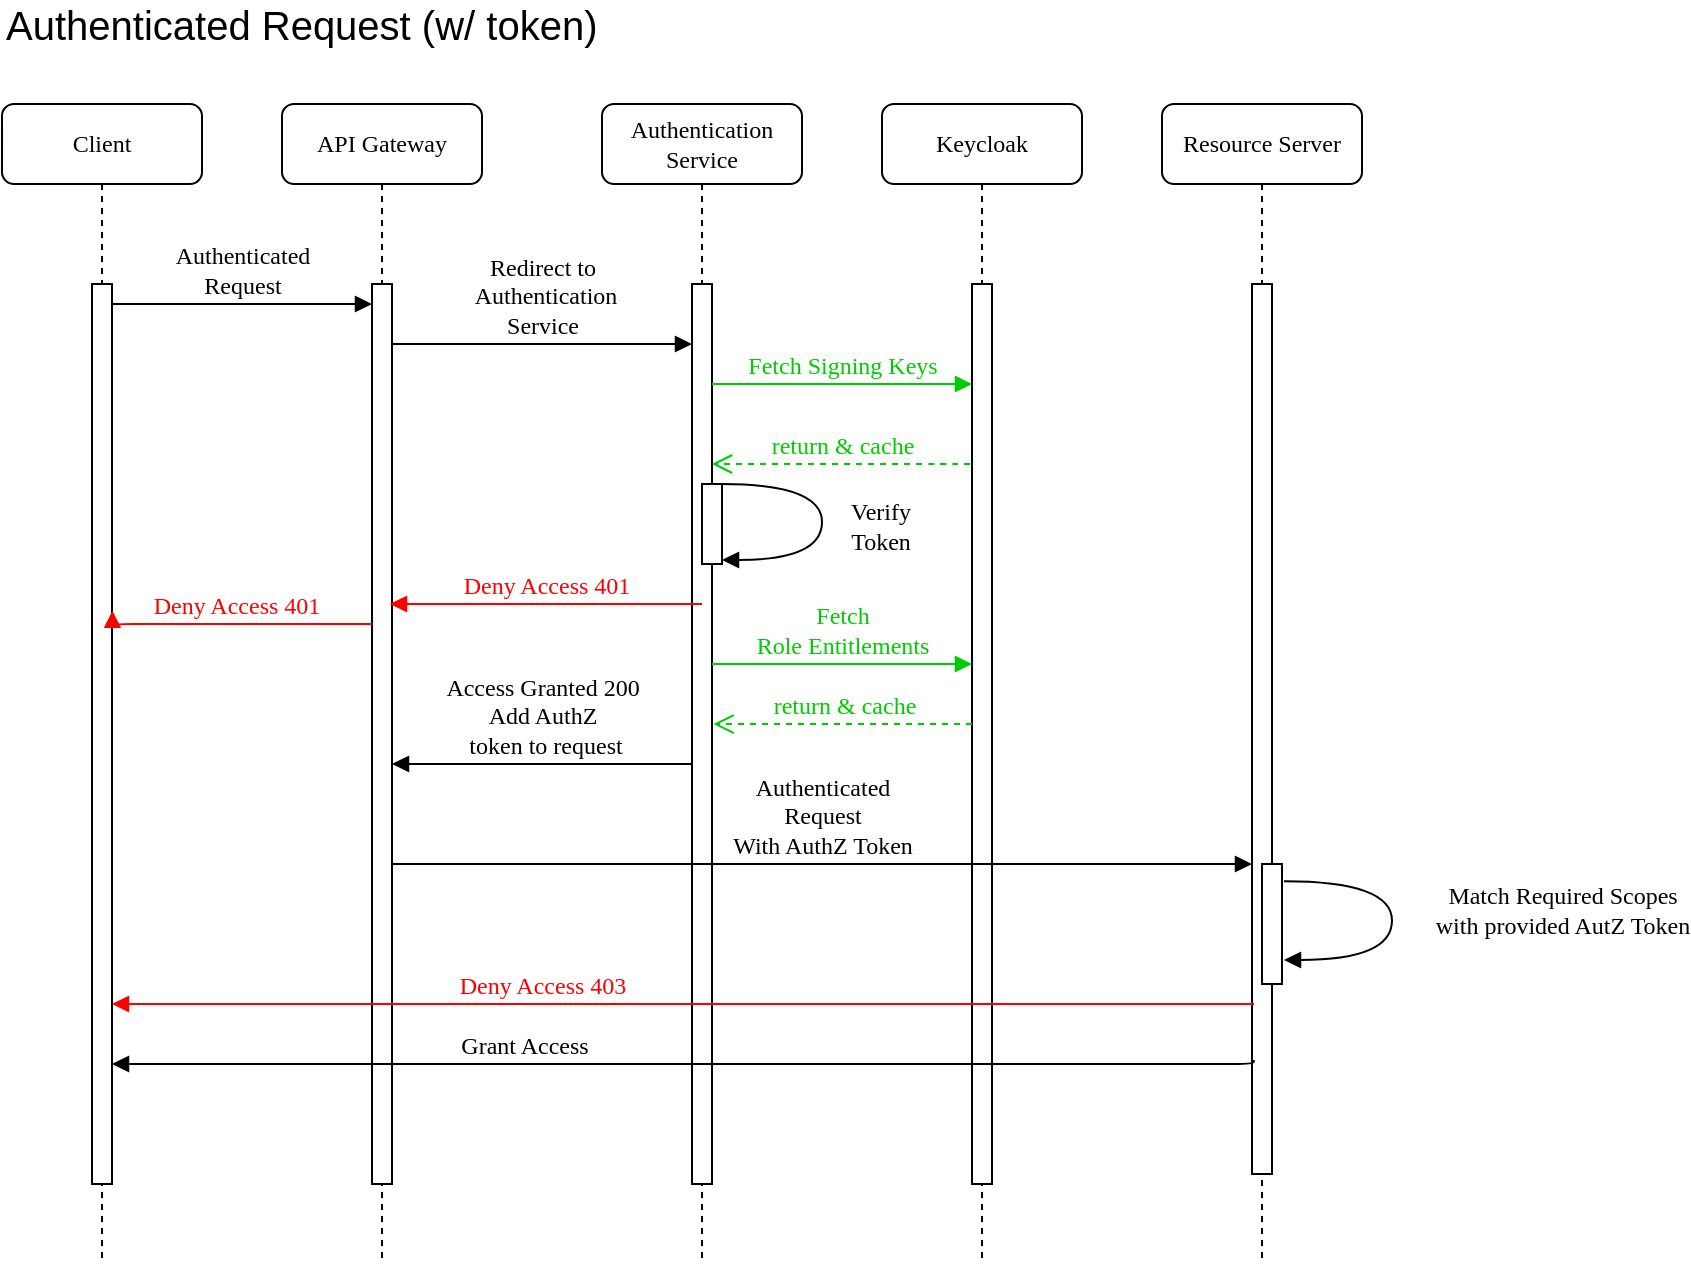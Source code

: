 <mxfile version="13.0.8" type="device"><diagram name="Page-1" id="13e1069c-82ec-6db2-03f1-153e76fe0fe0"><mxGraphModel dx="946" dy="662" grid="0" gridSize="10" guides="1" tooltips="1" connect="1" arrows="1" fold="1" page="0" pageScale="1" pageWidth="1100" pageHeight="850" background="none" math="0" shadow="0"><root><mxCell id="0"/><mxCell id="1" parent="0"/><mxCell id="7baba1c4bc27f4b0-2" value="API Gateway" style="shape=umlLifeline;perimeter=lifelinePerimeter;whiteSpace=wrap;html=1;container=1;collapsible=0;recursiveResize=0;outlineConnect=0;rounded=1;shadow=0;comic=0;labelBackgroundColor=none;strokeWidth=1;fontFamily=Verdana;fontSize=12;align=center;" parent="1" vertex="1"><mxGeometry x="240" y="80" width="100" height="580" as="geometry"/></mxCell><mxCell id="7baba1c4bc27f4b0-10" value="" style="html=1;points=[];perimeter=orthogonalPerimeter;rounded=0;shadow=0;comic=0;labelBackgroundColor=none;strokeWidth=1;fontFamily=Verdana;fontSize=12;align=center;" parent="7baba1c4bc27f4b0-2" vertex="1"><mxGeometry x="45" y="90" width="10" height="450" as="geometry"/></mxCell><mxCell id="7baba1c4bc27f4b0-3" value="Authentication Service" style="shape=umlLifeline;perimeter=lifelinePerimeter;whiteSpace=wrap;html=1;container=1;collapsible=0;recursiveResize=0;outlineConnect=0;rounded=1;shadow=0;comic=0;labelBackgroundColor=none;strokeWidth=1;fontFamily=Verdana;fontSize=12;align=center;" parent="1" vertex="1"><mxGeometry x="400" y="80" width="100" height="580" as="geometry"/></mxCell><mxCell id="7baba1c4bc27f4b0-13" value="" style="html=1;points=[];perimeter=orthogonalPerimeter;rounded=0;shadow=0;comic=0;labelBackgroundColor=none;strokeWidth=1;fontFamily=Verdana;fontSize=12;align=center;" parent="7baba1c4bc27f4b0-3" vertex="1"><mxGeometry x="45" y="90" width="10" height="450" as="geometry"/></mxCell><mxCell id="uFeiwws77IjUEcLeBZ9L-12" value="" style="html=1;points=[];perimeter=orthogonalPerimeter;rounded=0;shadow=0;comic=0;labelBackgroundColor=none;strokeColor=#000000;strokeWidth=1;fillColor=#FFFFFF;fontFamily=Verdana;fontSize=12;fontColor=#000000;align=center;" vertex="1" parent="7baba1c4bc27f4b0-3"><mxGeometry x="50" y="190" width="10" height="40" as="geometry"/></mxCell><mxCell id="7baba1c4bc27f4b0-4" value="Keycloak" style="shape=umlLifeline;perimeter=lifelinePerimeter;whiteSpace=wrap;html=1;container=1;collapsible=0;recursiveResize=0;outlineConnect=0;rounded=1;shadow=0;comic=0;labelBackgroundColor=none;strokeWidth=1;fontFamily=Verdana;fontSize=12;align=center;" parent="1" vertex="1"><mxGeometry x="540" y="80" width="100" height="580" as="geometry"/></mxCell><mxCell id="7baba1c4bc27f4b0-5" value="Resource Server" style="shape=umlLifeline;perimeter=lifelinePerimeter;whiteSpace=wrap;html=1;container=1;collapsible=0;recursiveResize=0;outlineConnect=0;rounded=1;shadow=0;comic=0;labelBackgroundColor=none;strokeWidth=1;fontFamily=Verdana;fontSize=12;align=center;" parent="1" vertex="1"><mxGeometry x="680" y="80" width="100" height="580" as="geometry"/></mxCell><mxCell id="uFeiwws77IjUEcLeBZ9L-9" value="" style="html=1;points=[];perimeter=orthogonalPerimeter;rounded=0;shadow=0;comic=0;labelBackgroundColor=none;strokeWidth=1;fontFamily=Verdana;fontSize=12;align=center;" vertex="1" parent="7baba1c4bc27f4b0-5"><mxGeometry x="45" y="90" width="10" height="445" as="geometry"/></mxCell><mxCell id="7baba1c4bc27f4b0-8" value="Client" style="shape=umlLifeline;perimeter=lifelinePerimeter;whiteSpace=wrap;html=1;container=1;collapsible=0;recursiveResize=0;outlineConnect=0;rounded=1;shadow=0;comic=0;labelBackgroundColor=none;strokeWidth=1;fontFamily=Verdana;fontSize=12;align=center;" parent="1" vertex="1"><mxGeometry x="100" y="80" width="100" height="580" as="geometry"/></mxCell><mxCell id="7baba1c4bc27f4b0-9" value="" style="html=1;points=[];perimeter=orthogonalPerimeter;rounded=0;shadow=0;comic=0;labelBackgroundColor=none;strokeWidth=1;fontFamily=Verdana;fontSize=12;align=center;" parent="7baba1c4bc27f4b0-8" vertex="1"><mxGeometry x="45" y="90" width="10" height="450" as="geometry"/></mxCell><mxCell id="7baba1c4bc27f4b0-16" value="" style="html=1;points=[];perimeter=orthogonalPerimeter;rounded=0;shadow=0;comic=0;labelBackgroundColor=none;strokeWidth=1;fontFamily=Verdana;fontSize=12;align=center;" parent="1" vertex="1"><mxGeometry x="585" y="170" width="10" height="450" as="geometry"/></mxCell><mxCell id="7baba1c4bc27f4b0-17" value="&lt;font color=&quot;#00cc00&quot;&gt;Fetch Signing Keys&lt;/font&gt;" style="html=1;verticalAlign=bottom;endArrow=block;labelBackgroundColor=none;fontFamily=Verdana;fontSize=12;edgeStyle=elbowEdgeStyle;elbow=vertical;strokeColor=#00CC00;" parent="1" source="7baba1c4bc27f4b0-13" target="7baba1c4bc27f4b0-16" edge="1"><mxGeometry relative="1" as="geometry"><mxPoint x="510" y="220" as="sourcePoint"/><Array as="points"><mxPoint x="460" y="220"/></Array></mxGeometry></mxCell><mxCell id="7baba1c4bc27f4b0-21" value="&lt;font color=&quot;#00cc00&quot;&gt;return &amp;amp; cache&lt;/font&gt;" style="html=1;verticalAlign=bottom;endArrow=open;dashed=1;endSize=8;labelBackgroundColor=none;fontFamily=Verdana;fontSize=12;edgeStyle=elbowEdgeStyle;elbow=vertical;strokeColor=#00CC00;" parent="1" edge="1"><mxGeometry relative="1" as="geometry"><mxPoint x="455" y="260" as="targetPoint"/><Array as="points"><mxPoint x="570" y="260"/><mxPoint x="700" y="260"/></Array><mxPoint x="584" y="260" as="sourcePoint"/></mxGeometry></mxCell><mxCell id="7baba1c4bc27f4b0-23" value="Authenticated &lt;br&gt;Request &lt;br&gt;With AuthZ Token" style="html=1;verticalAlign=bottom;endArrow=block;labelBackgroundColor=none;fontFamily=Verdana;fontSize=12;" parent="1" source="7baba1c4bc27f4b0-10" edge="1"><mxGeometry relative="1" as="geometry"><mxPoint x="300" y="440" as="sourcePoint"/><mxPoint x="725" y="460" as="targetPoint"/><Array as="points"><mxPoint x="500" y="460"/></Array></mxGeometry></mxCell><mxCell id="7baba1c4bc27f4b0-11" value="Authenticated&lt;br&gt;Request" style="html=1;verticalAlign=bottom;endArrow=block;labelBackgroundColor=none;fontFamily=Verdana;fontSize=12;edgeStyle=elbowEdgeStyle;elbow=vertical;" parent="1" source="7baba1c4bc27f4b0-9" edge="1"><mxGeometry relative="1" as="geometry"><mxPoint x="220" y="190" as="sourcePoint"/><mxPoint x="285" y="180" as="targetPoint"/><Array as="points"><mxPoint x="250" y="180"/></Array></mxGeometry></mxCell><mxCell id="7baba1c4bc27f4b0-14" value="Redirect to&lt;br&gt;&amp;nbsp;Authentication &lt;br&gt;Service" style="html=1;verticalAlign=bottom;endArrow=block;labelBackgroundColor=none;fontFamily=Verdana;fontSize=12;edgeStyle=elbowEdgeStyle;elbow=vertical;" parent="1" source="7baba1c4bc27f4b0-10" edge="1"><mxGeometry relative="1" as="geometry"><mxPoint x="370" y="200" as="sourcePoint"/><mxPoint x="445" y="200" as="targetPoint"/><Array as="points"><mxPoint x="400" y="200"/></Array></mxGeometry></mxCell><mxCell id="uFeiwws77IjUEcLeBZ9L-1" value="&lt;font style=&quot;font-size: 20px&quot;&gt;Authenticated Request (w/ token)&lt;/font&gt;" style="text;html=1;strokeColor=none;fillColor=none;align=left;verticalAlign=middle;whiteSpace=wrap;rounded=0;" vertex="1" parent="1"><mxGeometry x="100" y="30" width="410" height="20" as="geometry"/></mxCell><mxCell id="uFeiwws77IjUEcLeBZ9L-2" value="Verify &lt;br&gt;Token" style="html=1;verticalAlign=bottom;endArrow=block;labelBackgroundColor=none;fontFamily=Verdana;fontSize=12;elbow=vertical;edgeStyle=orthogonalEdgeStyle;curved=1;" edge="1" parent="1"><mxGeometry x="0.298" y="30" relative="1" as="geometry"><mxPoint x="460" y="270" as="sourcePoint"/><mxPoint x="460" y="308" as="targetPoint"/><Array as="points"><mxPoint x="510" y="270"/><mxPoint x="510" y="308"/></Array><mxPoint x="30" y="-30" as="offset"/></mxGeometry></mxCell><mxCell id="uFeiwws77IjUEcLeBZ9L-3" value="&lt;font color=&quot;#ff0000&quot;&gt;Deny Access 401&lt;/font&gt;" style="html=1;verticalAlign=bottom;endArrow=block;labelBackgroundColor=none;fontFamily=Verdana;fontSize=12;edgeStyle=elbowEdgeStyle;elbow=vertical;strokeColor=#FF0000;" edge="1" parent="1"><mxGeometry relative="1" as="geometry"><mxPoint x="450" y="330" as="sourcePoint"/><mxPoint x="294" y="330" as="targetPoint"/><Array as="points"><mxPoint x="400" y="330"/></Array></mxGeometry></mxCell><mxCell id="uFeiwws77IjUEcLeBZ9L-4" value="&lt;font color=&quot;#ff0000&quot;&gt;Deny Access 401&lt;/font&gt;" style="html=1;verticalAlign=bottom;endArrow=block;labelBackgroundColor=none;fontFamily=Verdana;fontSize=12;edgeStyle=elbowEdgeStyle;elbow=vertical;entryX=1.022;entryY=0.363;entryDx=0;entryDy=0;entryPerimeter=0;strokeColor=#FF0000;" edge="1" parent="1" target="7baba1c4bc27f4b0-9"><mxGeometry relative="1" as="geometry"><mxPoint x="285" y="340" as="sourcePoint"/><mxPoint x="130.0" y="339.73" as="targetPoint"/><Array as="points"><mxPoint x="235.55" y="340"/></Array></mxGeometry></mxCell><mxCell id="uFeiwws77IjUEcLeBZ9L-5" value="Access Granted 200&lt;br&gt;Add AuthZ&lt;br&gt;&amp;nbsp;token to request" style="html=1;verticalAlign=bottom;endArrow=block;labelBackgroundColor=none;fontFamily=Verdana;fontSize=12;edgeStyle=elbowEdgeStyle;elbow=vertical;strokeColor=#000000;" edge="1" parent="1" target="7baba1c4bc27f4b0-10"><mxGeometry relative="1" as="geometry"><mxPoint x="445" y="410" as="sourcePoint"/><mxPoint x="300.0" y="370" as="targetPoint"/><Array as="points"><mxPoint x="350" y="410"/><mxPoint x="400" y="390"/><mxPoint x="405.55" y="370.27"/></Array></mxGeometry></mxCell><mxCell id="uFeiwws77IjUEcLeBZ9L-7" value="&lt;font color=&quot;#00cc00&quot;&gt;Fetch &lt;br&gt;Role Entitlements&lt;/font&gt;" style="html=1;verticalAlign=bottom;endArrow=block;labelBackgroundColor=none;fontFamily=Verdana;fontSize=12;edgeStyle=elbowEdgeStyle;elbow=vertical;strokeColor=#00CC00;" edge="1" parent="1"><mxGeometry relative="1" as="geometry"><mxPoint x="455" y="360" as="sourcePoint"/><Array as="points"><mxPoint x="460" y="360"/></Array><mxPoint x="585" y="360" as="targetPoint"/></mxGeometry></mxCell><mxCell id="uFeiwws77IjUEcLeBZ9L-8" value="&lt;font color=&quot;#00cc00&quot;&gt;return &amp;amp; cache&lt;/font&gt;" style="html=1;verticalAlign=bottom;endArrow=open;dashed=1;endSize=8;labelBackgroundColor=none;fontFamily=Verdana;fontSize=12;edgeStyle=elbowEdgeStyle;elbow=vertical;exitX=-0.078;exitY=0.222;exitDx=0;exitDy=0;exitPerimeter=0;strokeColor=#00CC00;" edge="1" parent="1"><mxGeometry relative="1" as="geometry"><mxPoint x="455.78" y="390.04" as="targetPoint"/><Array as="points"><mxPoint x="570.78" y="390.04"/><mxPoint x="700.78" y="390.04"/></Array><mxPoint x="585" y="390.0" as="sourcePoint"/></mxGeometry></mxCell><mxCell id="uFeiwws77IjUEcLeBZ9L-10" value="&lt;font color=&quot;#ff0000&quot;&gt;Deny Access 403&lt;/font&gt;" style="html=1;verticalAlign=bottom;endArrow=block;labelBackgroundColor=none;fontFamily=Verdana;fontSize=12;edgeStyle=elbowEdgeStyle;elbow=vertical;strokeColor=#FF0000;" edge="1" parent="1" target="7baba1c4bc27f4b0-9"><mxGeometry x="0.247" relative="1" as="geometry"><mxPoint x="726" y="530" as="sourcePoint"/><mxPoint x="180" y="530" as="targetPoint"/><Array as="points"><mxPoint x="676" y="530"/></Array><mxPoint as="offset"/></mxGeometry></mxCell><mxCell id="uFeiwws77IjUEcLeBZ9L-11" value="Grant Access" style="html=1;verticalAlign=bottom;endArrow=block;labelBackgroundColor=none;fontFamily=Verdana;fontSize=12;edgeStyle=elbowEdgeStyle;elbow=vertical;strokeColor=#000000;exitX=0.089;exitY=0.872;exitDx=0;exitDy=0;exitPerimeter=0;" edge="1" parent="1" source="uFeiwws77IjUEcLeBZ9L-9" target="7baba1c4bc27f4b0-9"><mxGeometry x="0.282" relative="1" as="geometry"><mxPoint x="710" y="560" as="sourcePoint"/><mxPoint x="170" y="560" as="targetPoint"/><Array as="points"><mxPoint x="615" y="560"/><mxPoint x="665" y="540"/><mxPoint x="670.55" y="520.27"/></Array><mxPoint as="offset"/></mxGeometry></mxCell><mxCell id="uFeiwws77IjUEcLeBZ9L-13" value="" style="html=1;points=[];perimeter=orthogonalPerimeter;rounded=0;shadow=0;comic=0;labelBackgroundColor=none;strokeColor=#000000;strokeWidth=1;fillColor=#FFFFFF;fontFamily=Verdana;fontSize=12;fontColor=#000000;align=center;" vertex="1" parent="1"><mxGeometry x="730" y="460" width="10" height="60" as="geometry"/></mxCell><mxCell id="7baba1c4bc27f4b0-39" value="Match Required Scopes &lt;br&gt;with provided AutZ Token" style="html=1;verticalAlign=bottom;endArrow=block;labelBackgroundColor=none;fontFamily=Verdana;fontSize=12;elbow=vertical;edgeStyle=orthogonalEdgeStyle;curved=1;exitX=1.1;exitY=0.144;exitDx=0;exitDy=0;exitPerimeter=0;" parent="1" edge="1" source="uFeiwws77IjUEcLeBZ9L-13"><mxGeometry x="0.267" y="-85" relative="1" as="geometry"><mxPoint x="740" y="470" as="sourcePoint"/><mxPoint x="741" y="508" as="targetPoint"/><Array as="points"><mxPoint x="795" y="469"/><mxPoint x="795" y="508"/></Array><mxPoint x="85" y="77" as="offset"/></mxGeometry></mxCell></root></mxGraphModel></diagram></mxfile>